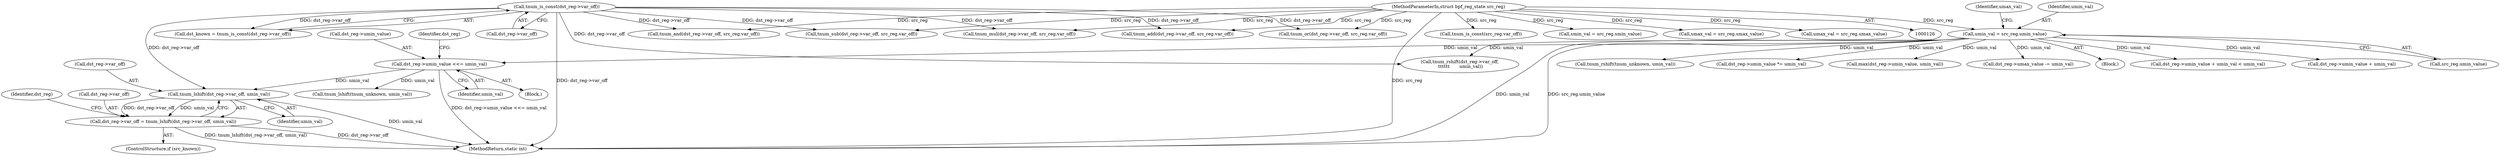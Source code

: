 digraph "0_linux_4374f256ce8182019353c0c639bb8d0695b4c941@pointer" {
"1000686" [label="(Call,tnum_lshift(dst_reg->var_off, umin_val))"];
"1000191" [label="(Call,tnum_is_const(dst_reg->var_off))"];
"1000649" [label="(Call,dst_reg->umin_value <<= umin_val)"];
"1000173" [label="(Call,umin_val = src_reg.umin_value)"];
"1000130" [label="(MethodParameterIn,struct bpf_reg_state src_reg)"];
"1000682" [label="(Call,dst_reg->var_off = tnum_lshift(dst_reg->var_off, umin_val))"];
"1000687" [label="(Call,dst_reg->var_off)"];
"1000130" [label="(MethodParameterIn,struct bpf_reg_state src_reg)"];
"1000192" [label="(Call,dst_reg->var_off)"];
"1000131" [label="(Block,)"];
"1000277" [label="(Call,tnum_add(dst_reg->var_off, src_reg.var_off))"];
"1000650" [label="(Call,dst_reg->umin_value)"];
"1000686" [label="(Call,tnum_lshift(dst_reg->var_off, umin_val))"];
"1000185" [label="(Call,tnum_is_const(src_reg.var_off))"];
"1000690" [label="(Identifier,umin_val)"];
"1000563" [label="(Call,tnum_or(dst_reg->var_off, src_reg.var_off))"];
"1000683" [label="(Call,dst_reg->var_off)"];
"1000682" [label="(Call,dst_reg->var_off = tnum_lshift(dst_reg->var_off, umin_val))"];
"1000189" [label="(Call,dst_known = tnum_is_const(dst_reg->var_off))"];
"1000354" [label="(Call,tnum_sub(dst_reg->var_off, src_reg.var_off))"];
"1000236" [label="(Call,dst_reg->umin_value + umin_val < umin_val)"];
"1000237" [label="(Call,dst_reg->umin_value + umin_val)"];
"1000761" [label="(Call,tnum_rshift(dst_reg->var_off,\n \t\t\t\t\t\t       umin_val))"];
"1000175" [label="(Call,src_reg.umin_value)"];
"1000771" [label="(Call,tnum_rshift(tnum_unknown, umin_val))"];
"1000680" [label="(ControlStructure,if (src_known))"];
"1000163" [label="(Call,smin_val = src_reg.smin_value)"];
"1000168" [label="(Call,smax_val = src_reg.smax_value)"];
"1000649" [label="(Call,dst_reg->umin_value <<= umin_val)"];
"1000801" [label="(MethodReturn,static int)"];
"1000406" [label="(Call,dst_reg->umin_value *= umin_val)"];
"1000656" [label="(Identifier,dst_reg)"];
"1000653" [label="(Identifier,umin_val)"];
"1000174" [label="(Identifier,umin_val)"];
"1000178" [label="(Call,umax_val = src_reg.umax_value)"];
"1000474" [label="(Call,tnum_and(dst_reg->var_off, src_reg.var_off))"];
"1000700" [label="(Identifier,dst_reg)"];
"1000367" [label="(Call,tnum_mul(dst_reg->var_off, src_reg.var_off))"];
"1000574" [label="(Call,max(dst_reg->umin_value, umin_val))"];
"1000191" [label="(Call,tnum_is_const(dst_reg->var_off))"];
"1000173" [label="(Call,umin_val = src_reg.umin_value)"];
"1000648" [label="(Block,)"];
"1000696" [label="(Call,tnum_lshift(tnum_unknown, umin_val))"];
"1000179" [label="(Identifier,umax_val)"];
"1000345" [label="(Call,dst_reg->umax_value -= umin_val)"];
"1000686" -> "1000682"  [label="AST: "];
"1000686" -> "1000690"  [label="CFG: "];
"1000687" -> "1000686"  [label="AST: "];
"1000690" -> "1000686"  [label="AST: "];
"1000682" -> "1000686"  [label="CFG: "];
"1000686" -> "1000801"  [label="DDG: umin_val"];
"1000686" -> "1000682"  [label="DDG: dst_reg->var_off"];
"1000686" -> "1000682"  [label="DDG: umin_val"];
"1000191" -> "1000686"  [label="DDG: dst_reg->var_off"];
"1000649" -> "1000686"  [label="DDG: umin_val"];
"1000191" -> "1000189"  [label="AST: "];
"1000191" -> "1000192"  [label="CFG: "];
"1000192" -> "1000191"  [label="AST: "];
"1000189" -> "1000191"  [label="CFG: "];
"1000191" -> "1000801"  [label="DDG: dst_reg->var_off"];
"1000191" -> "1000189"  [label="DDG: dst_reg->var_off"];
"1000191" -> "1000277"  [label="DDG: dst_reg->var_off"];
"1000191" -> "1000354"  [label="DDG: dst_reg->var_off"];
"1000191" -> "1000367"  [label="DDG: dst_reg->var_off"];
"1000191" -> "1000474"  [label="DDG: dst_reg->var_off"];
"1000191" -> "1000563"  [label="DDG: dst_reg->var_off"];
"1000191" -> "1000761"  [label="DDG: dst_reg->var_off"];
"1000649" -> "1000648"  [label="AST: "];
"1000649" -> "1000653"  [label="CFG: "];
"1000650" -> "1000649"  [label="AST: "];
"1000653" -> "1000649"  [label="AST: "];
"1000656" -> "1000649"  [label="CFG: "];
"1000649" -> "1000801"  [label="DDG: dst_reg->umin_value <<= umin_val"];
"1000173" -> "1000649"  [label="DDG: umin_val"];
"1000649" -> "1000696"  [label="DDG: umin_val"];
"1000173" -> "1000131"  [label="AST: "];
"1000173" -> "1000175"  [label="CFG: "];
"1000174" -> "1000173"  [label="AST: "];
"1000175" -> "1000173"  [label="AST: "];
"1000179" -> "1000173"  [label="CFG: "];
"1000173" -> "1000801"  [label="DDG: src_reg.umin_value"];
"1000173" -> "1000801"  [label="DDG: umin_val"];
"1000130" -> "1000173"  [label="DDG: src_reg"];
"1000173" -> "1000236"  [label="DDG: umin_val"];
"1000173" -> "1000237"  [label="DDG: umin_val"];
"1000173" -> "1000345"  [label="DDG: umin_val"];
"1000173" -> "1000406"  [label="DDG: umin_val"];
"1000173" -> "1000574"  [label="DDG: umin_val"];
"1000173" -> "1000761"  [label="DDG: umin_val"];
"1000173" -> "1000771"  [label="DDG: umin_val"];
"1000130" -> "1000126"  [label="AST: "];
"1000130" -> "1000801"  [label="DDG: src_reg"];
"1000130" -> "1000163"  [label="DDG: src_reg"];
"1000130" -> "1000168"  [label="DDG: src_reg"];
"1000130" -> "1000178"  [label="DDG: src_reg"];
"1000130" -> "1000185"  [label="DDG: src_reg"];
"1000130" -> "1000277"  [label="DDG: src_reg"];
"1000130" -> "1000354"  [label="DDG: src_reg"];
"1000130" -> "1000367"  [label="DDG: src_reg"];
"1000130" -> "1000474"  [label="DDG: src_reg"];
"1000130" -> "1000563"  [label="DDG: src_reg"];
"1000682" -> "1000680"  [label="AST: "];
"1000683" -> "1000682"  [label="AST: "];
"1000700" -> "1000682"  [label="CFG: "];
"1000682" -> "1000801"  [label="DDG: dst_reg->var_off"];
"1000682" -> "1000801"  [label="DDG: tnum_lshift(dst_reg->var_off, umin_val)"];
}
